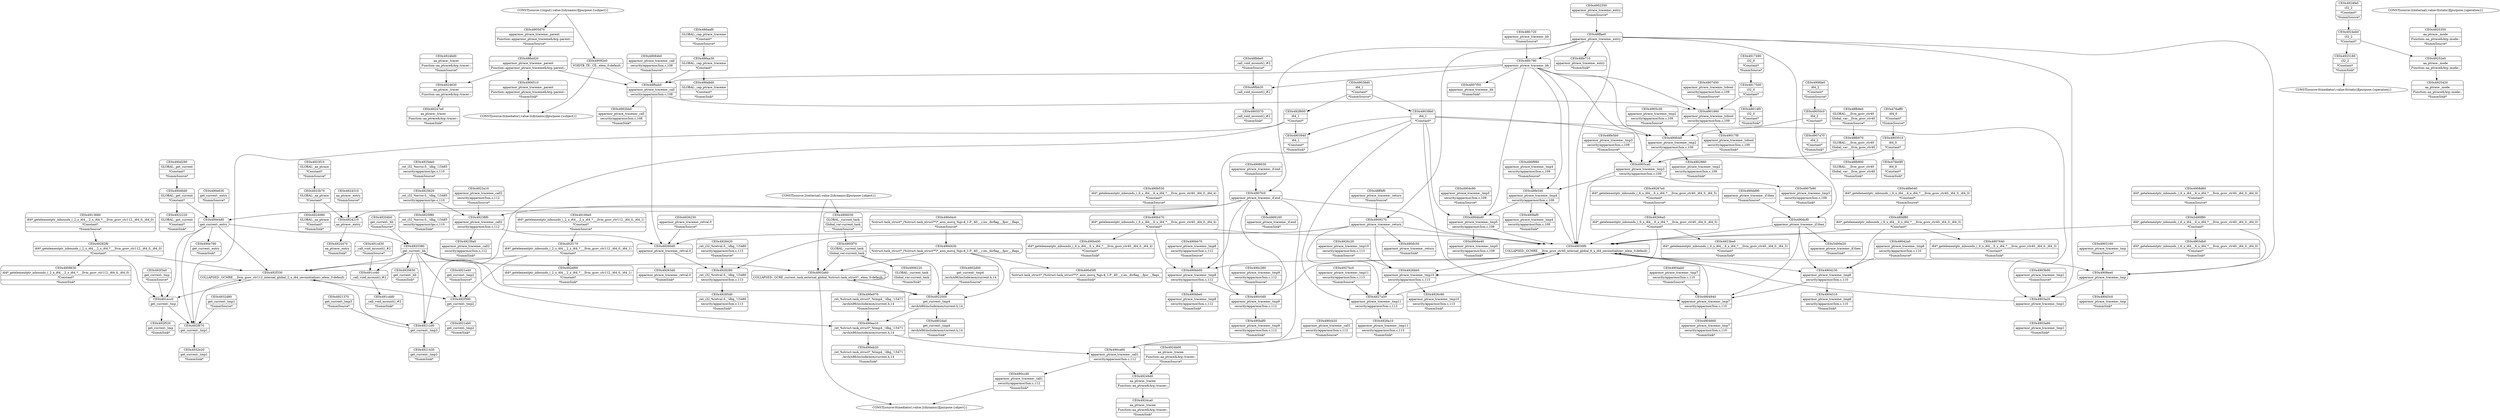 digraph {
	CE0x4907a70 [shape=record,shape=Mrecord,label="{CE0x4907a70|i64_2|*Constant*|*SummSink*}"]
	CE0x4909160 [shape=record,shape=Mrecord,label="{CE0x4909160|apparmor_ptrace_traceme:_if.end|*SummSink*}"]
	CE0x490ca60 [shape=record,shape=Mrecord,label="{CE0x490ca60|apparmor_ptrace_traceme:_call1|security/apparmor/lsm.c,112}"]
	CE0x4917500 [shape=record,shape=Mrecord,label="{CE0x4917500|i32_0|*Constant*}"]
	CE0x4923be0 [shape=record,shape=Mrecord,label="{CE0x4923be0|i64*_getelementptr_inbounds_(_6_x_i64_,_6_x_i64_*___llvm_gcov_ctr40,_i64_0,_i64_5)|*Constant*|*SummSink*}"]
	CE0x490fcb0 [shape=record,shape=Mrecord,label="{CE0x490fcb0|apparmor_ptrace_traceme:_tmp2|security/apparmor/lsm.c,109}"]
	CE0x4925350 [shape=record,shape=Mrecord,label="{CE0x4925350|aa_ptrace:_mode|Function::aa_ptrace&Arg::mode::|*SummSource*}"]
	CE0x4913680 [shape=record,shape=Mrecord,label="{CE0x4913680|i64*_getelementptr_inbounds_(_2_x_i64_,_2_x_i64_*___llvm_gcov_ctr112,_i64_0,_i64_0)|*Constant*|*SummSource*}"]
	CE0x48fe5b0 [shape=record,shape=Mrecord,label="{CE0x48fe5b0|apparmor_ptrace_traceme:_tmp3|security/apparmor/lsm.c,109|*SummSource*}"]
	CE0x4932e20 [shape=record,shape=Mrecord,label="{CE0x4932e20|get_current:_tmp1|*SummSink*}"]
	CE0x4903a20 [shape=record,shape=Mrecord,label="{CE0x4903a20|apparmor_ptrace_traceme:_tmp1}"]
	CE0x4921e40 [shape=record,shape=Mrecord,label="{CE0x4921e40|get_current:_tmp2|*SummSource*}"]
	CE0x486ed20 [shape=record,shape=Mrecord,label="{CE0x486ed20|apparmor_ptrace_traceme:_parent|Function::apparmor_ptrace_traceme&Arg::parent::}"]
	CE0x4928420 [shape=record,shape=Mrecord,label="{CE0x4928420|_ret_i32_%retval.0,_!dbg_!15480|security/apparmor/lsm.c,113|*SummSource*}"]
	CE0x4924470 [shape=record,shape=Mrecord,label="{CE0x4924470|aa_ptrace:_entry|*SummSink*}"]
	CE0x4922000 [shape=record,shape=Mrecord,label="{CE0x4922000|get_current:_tmp4|./arch/x86/include/asm/current.h,14}"]
	CE0x490d430 [shape=record,shape=Mrecord,label="{CE0x490d430|%struct.task_struct*_(%struct.task_struct**)*_asm_movq_%gs:$_1:P_,$0_,_r,im,_dirflag_,_fpsr_,_flags_}"]
	CE0x490b400 [shape=record,shape=Mrecord,label="{CE0x490b400|i64*_getelementptr_inbounds_(_6_x_i64_,_6_x_i64_*___llvm_gcov_ctr40,_i64_0,_i64_4)|*Constant*|*SummSink*}"]
	CE0x4908630 [shape=record,shape=Mrecord,label="{CE0x4908630|i64*_getelementptr_inbounds_(_2_x_i64_,_2_x_i64_*___llvm_gcov_ctr112,_i64_0,_i64_0)|*Constant*|*SummSink*}"]
	CE0x4904310 [shape=record,shape=Mrecord,label="{CE0x4904310|apparmor_ptrace_traceme:_tmp6|security/apparmor/lsm.c,110|*SummSink*}"]
	CE0x4907d50 [shape=record,shape=Mrecord,label="{CE0x4907d50|apparmor_ptrace_traceme:_tobool|security/apparmor/lsm.c,109|*SummSource*}"]
	CE0x4924fe0 [shape=record,shape=Mrecord,label="{CE0x4924fe0|i32_2|*Constant*|*SummSource*}"]
	CE0x4905570 [shape=record,shape=Mrecord,label="{CE0x4905570|_call_void_mcount()_#2|*SummSink*}"]
	CE0x4905ca0 [shape=record,shape=Mrecord,label="{CE0x4905ca0|apparmor_ptrace_traceme:_tmp3|security/apparmor/lsm.c,109}"]
	CE0x4904ab0 [shape=record,shape=Mrecord,label="{CE0x4904ab0|apparmor_ptrace_traceme:_tmp7|security/apparmor/lsm.c,110|*SummSource*}"]
	CE0x5490f80 [shape=record,shape=Mrecord,label="{CE0x5490f80|i64*_getelementptr_inbounds_(_6_x_i64_,_6_x_i64_*___llvm_gcov_ctr40,_i64_0,_i64_0)|*Constant*}"]
	CE0x4903db0 [shape=record,shape=Mrecord,label="{CE0x4903db0|i64*_getelementptr_inbounds_(_6_x_i64_,_6_x_i64_*___llvm_gcov_ctr40,_i64_0,_i64_0)|*Constant*|*SummSink*}"]
	CE0x4925620 [shape=record,shape=Mrecord,label="{CE0x4925620|_ret_i32_%error.0,_!dbg_!15485|security/apparmor/ipc.c,110}"]
	CE0x4927bc0 [shape=record,shape=Mrecord,label="{CE0x4927bc0|apparmor_ptrace_traceme:_tmp11|security/apparmor/lsm.c,113|*SummSource*}"]
	CE0x486abd0 [shape=record,shape=Mrecord,label="{CE0x486abd0|GLOBAL:_cap_ptrace_traceme|*Constant*|*SummSink*}"]
	CE0x49017f0 [shape=record,shape=Mrecord,label="{CE0x49017f0|apparmor_ptrace_traceme:_tobool|security/apparmor/lsm.c,109|*SummSink*}"]
	CE0x490e790 [shape=record,shape=Mrecord,label="{CE0x490e790|get_current:_entry|*SummSink*}"]
	CE0x49212d0 [shape=record,shape=Mrecord,label="{CE0x49212d0|get_current:_tmp3}"]
	CE0x4924310 [shape=record,shape=Mrecord,label="{CE0x4924310|aa_ptrace:_entry|*SummSource*}"]
	CE0x4902da0 [shape=record,shape=Mrecord,label="{CE0x4902da0|get_current:_tmp4|./arch/x86/include/asm/current.h,14|*SummSink*}"]
	CE0x49042a0 [shape=record,shape=Mrecord,label="{CE0x49042a0|apparmor_ptrace_traceme:_tmp6|security/apparmor/lsm.c,110|*SummSource*}"]
	CE0x48fc790 [shape=record,shape=Mrecord,label="{CE0x48fc790|apparmor_ptrace_traceme:_bb}"]
	CE0x490b470 [shape=record,shape=Mrecord,label="{CE0x490b470|i64*_getelementptr_inbounds_(_6_x_i64_,_6_x_i64_*___llvm_gcov_ctr40,_i64_0,_i64_4)|*Constant*}"]
	CE0x4920630 [shape=record,shape=Mrecord,label="{CE0x4920630|get_current:_bb|*SummSink*}"]
	CE0x4923f10 [shape=record,shape=Mrecord,label="{CE0x4923f10|GLOBAL:_aa_ptrace|*Constant*|*SummSource*}"]
	CE0x49204b0 [shape=record,shape=Mrecord,label="{CE0x49204b0|get_current:_bb|*SummSource*}"]
	CE0x49084b0 [shape=record,shape=Mrecord,label="{CE0x49084b0|apparmor_ptrace_traceme:_call|security/apparmor/lsm.c,108|*SummSource*}"]
	CE0x490d3c0 [shape=record,shape=Mrecord,label="{CE0x490d3c0|apparmor_ptrace_traceme:_tmp|*SummSink*}"]
	CE0x4922220 [shape=record,shape=Mrecord,label="{CE0x4922220|GLOBAL:_get_current|*Constant*|*SummSink*}"]
	CE0x4924ca0 [shape=record,shape=Mrecord,label="{CE0x4924ca0|aa_ptrace:_tracee|Function::aa_ptrace&Arg::tracee::|*SummSink*}"]
	CE0x492f330 [shape=record,shape=Mrecord,label="{CE0x492f330|COLLAPSED:_GCMRE___llvm_gcov_ctr112_internal_global_2_x_i64_zeroinitializer:_elem_0:default:}"]
	CE0x48fe540 [shape=record,shape=Mrecord,label="{CE0x48fe540|apparmor_ptrace_traceme:_tmp4|security/apparmor/lsm.c,109}"]
	CE0x48fb970 [shape=record,shape=Mrecord,label="{CE0x48fb970|GLOBAL:___llvm_gcov_ctr40|Global_var:__llvm_gcov_ctr40}"]
	CE0x49266a0 [shape=record,shape=Mrecord,label="{CE0x49266a0|i64*_getelementptr_inbounds_(_6_x_i64_,_6_x_i64_*___llvm_gcov_ctr40,_i64_0,_i64_5)|*Constant*}"]
	CE0x4902e60 [shape=record,shape=Mrecord,label="{CE0x4902e60|COLLAPSED:_GCRE_current_task_external_global_%struct.task_struct*:_elem_0:default:}"]
	CE0x4908ee0 [shape=record,shape=Mrecord,label="{CE0x4908ee0|apparmor_ptrace_traceme:_tmp}"]
	CE0x491cd30 [shape=record,shape=Mrecord,label="{CE0x491cd30|_call_void_mcount()_#2|*SummSource*}"]
	CE0x4927a50 [shape=record,shape=Mrecord,label="{CE0x4927a50|apparmor_ptrace_traceme:_tmp11|security/apparmor/lsm.c,113}"]
	CE0x492ef00 [shape=record,shape=Mrecord,label="{CE0x492ef00|i64*_getelementptr_inbounds_(_2_x_i64_,_2_x_i64_*___llvm_gcov_ctr112,_i64_0,_i64_1)|*Constant*|*SummSink*}"]
	CE0x486aaf0 [shape=record,shape=Mrecord,label="{CE0x486aaf0|GLOBAL:_cap_ptrace_traceme|*Constant*|*SummSource*}"]
	CE0x4917490 [shape=record,shape=Mrecord,label="{CE0x4917490|i32_0|*Constant*|*SummSource*}"]
	CE0x4921370 [shape=record,shape=Mrecord,label="{CE0x4921370|get_current:_tmp3|*SummSource*}"]
	CE0x49030f0 [shape=record,shape=Mrecord,label="{CE0x49030f0|COLLAPSED:_GCMRE___llvm_gcov_ctr40_internal_global_6_x_i64_zeroinitializer:_elem_0:default:}"]
	CE0x490e970 [shape=record,shape=Mrecord,label="{CE0x490e970|_ret_%struct.task_struct*_%tmp4,_!dbg_!15471|./arch/x86/include/asm/current.h,14|*SummSource*}"]
	CE0x490dc50 [shape=record,shape=Mrecord,label="{CE0x490dc50|apparmor_ptrace_traceme:_return|*SummSink*}"]
	CE0x49014f0 [shape=record,shape=Mrecord,label="{CE0x49014f0|i32_0|*Constant*|*SummSink*}"]
	CE0x48fbb20 [shape=record,shape=Mrecord,label="{CE0x48fbb20|_call_void_mcount()_#2}"]
	CE0x490d0d0 [shape=record,shape=Mrecord,label="{CE0x490d0d0|GLOBAL:_get_current|*Constant*}"]
	"CONST[source:0(mediator),value:2(dynamic)][purpose:{subject}]"
	CE0x4904c90 [shape=record,shape=Mrecord,label="{CE0x4904c90|apparmor_ptrace_traceme:_tmp5|security/apparmor/lsm.c,109|*SummSource*}"]
	CE0x4925180 [shape=record,shape=Mrecord,label="{CE0x4925180|i32_2|*Constant*|*SummSink*}"]
	CE0x4906510 [shape=record,shape=Mrecord,label="{CE0x4906510|apparmor_ptrace_traceme:_parent|Function::apparmor_ptrace_traceme&Arg::parent::|*SummSink*}"]
	CE0x48ff4f0 [shape=record,shape=Mrecord,label="{CE0x48ff4f0|apparmor_ptrace_traceme:_return|*SummSource*}"]
	"CONST[source:0(mediator),value:0(static)][purpose:{operation}]"
	CE0x490c0d0 [shape=record,shape=Mrecord,label="{CE0x490c0d0|apparmor_ptrace_traceme:_tmp9|security/apparmor/lsm.c,112}"]
	CE0x490ccd0 [shape=record,shape=Mrecord,label="{CE0x490ccd0|apparmor_ptrace_traceme:_call1|security/apparmor/lsm.c,112|*SummSink*}"]
	CE0x49285d0 [shape=record,shape=Mrecord,label="{CE0x49285d0|_ret_i32_%retval.0,_!dbg_!15480|security/apparmor/lsm.c,113|*SummSink*}"]
	CE0x4926c90 [shape=record,shape=Mrecord,label="{CE0x4926c90|apparmor_ptrace_traceme:_tmp10|security/apparmor/lsm.c,113|*SummSink*}"]
	CE0x490eb20 [shape=record,shape=Mrecord,label="{CE0x490eb20|_ret_%struct.task_struct*_%tmp4,_!dbg_!15471|./arch/x86/include/asm/current.h,14|*SummSink*}"]
	CE0x48ffae0 [shape=record,shape=Mrecord,label="{CE0x48ffae0|apparmor_ptrace_traceme:_entry}"]
	CE0x490fde0 [shape=record,shape=Mrecord,label="{CE0x490fde0|i64_2|*Constant*|*SummSource*}"]
	CE0x49038d0 [shape=record,shape=Mrecord,label="{CE0x49038d0|i64_1|*Constant*|*SummSource*}"]
	CE0x48fbbe0 [shape=record,shape=Mrecord,label="{CE0x48fbbe0|_call_void_mcount()_#2|*SummSource*}"]
	CE0x49267e0 [shape=record,shape=Mrecord,label="{CE0x49267e0|i64*_getelementptr_inbounds_(_6_x_i64_,_6_x_i64_*___llvm_gcov_ctr40,_i64_0,_i64_5)|*Constant*|*SummSource*}"]
	CE0x491ecc0 [shape=record,shape=Mrecord,label="{CE0x491ecc0|get_current:_tmp}"]
	CE0x490bb70 [shape=record,shape=Mrecord,label="{CE0x490bb70|apparmor_ptrace_traceme:_tmp8|security/apparmor/lsm.c,112|*SummSource*}"]
	CE0x4924eb0 [shape=record,shape=Mrecord,label="{CE0x4924eb0|i32_2|*Constant*}"]
	CE0x4904bd0 [shape=record,shape=Mrecord,label="{CE0x4904bd0|apparmor_ptrace_traceme:_tmp5|security/apparmor/lsm.c,109}"]
	CE0x4920380 [shape=record,shape=Mrecord,label="{CE0x4920380|get_current:_bb}"]
	CE0x4903a90 [shape=record,shape=Mrecord,label="{CE0x4903a90|apparmor_ptrace_traceme:_tmp1|*SummSink*}"]
	"CONST[source:2(external),value:2(dynamic)][purpose:{object}]"
	CE0x4903160 [shape=record,shape=Mrecord,label="{CE0x4903160|apparmor_ptrace_traceme:_tmp|*SummSource*}"]
	CE0x486aa30 [shape=record,shape=Mrecord,label="{CE0x486aa30|GLOBAL:_cap_ptrace_traceme|*Constant*}"]
	CE0x4904230 [shape=record,shape=Mrecord,label="{CE0x4904230|apparmor_ptrace_traceme:_tmp6|security/apparmor/lsm.c,110}"]
	CE0x48fbab0 [shape=record,shape=Mrecord,label="{CE0x48fbab0|apparmor_ptrace_traceme:_call|security/apparmor/lsm.c,108}"]
	CE0x492f3a0 [shape=record,shape=Mrecord,label="{CE0x492f3a0|get_current:_tmp|*SummSource*}"]
	CE0x4903510 [shape=record,shape=Mrecord,label="{CE0x4903510|i64_0|*Constant*}"]
	CE0x490bb00 [shape=record,shape=Mrecord,label="{CE0x490bb00|apparmor_ptrace_traceme:_tmp8|security/apparmor/lsm.c,112}"]
	CE0x4903b00 [shape=record,shape=Mrecord,label="{CE0x4903b00|apparmor_ptrace_traceme:_tmp1|*SummSource*}"]
	CE0x490faf0 [shape=record,shape=Mrecord,label="{CE0x490faf0|apparmor_ptrace_traceme:_tmp4|security/apparmor/lsm.c,109|*SummSink*}"]
	CE0x49260d0 [shape=record,shape=Mrecord,label="{CE0x49260d0|apparmor_ptrace_traceme:_retval.0}"]
	CE0x48fb900 [shape=record,shape=Mrecord,label="{CE0x48fb900|GLOBAL:___llvm_gcov_ctr40|Global_var:__llvm_gcov_ctr40|*SummSink*}"]
	CE0x4907b90 [shape=record,shape=Mrecord,label="{CE0x4907b90|apparmor_ptrace_traceme:_tmp3|security/apparmor/lsm.c,109|*SummSink*}"]
	CE0x490bbe0 [shape=record,shape=Mrecord,label="{CE0x490bbe0|apparmor_ptrace_traceme:_tmp8|security/apparmor/lsm.c,112|*SummSink*}"]
	CE0x490f980 [shape=record,shape=Mrecord,label="{CE0x490f980|apparmor_ptrace_traceme:_tmp4|security/apparmor/lsm.c,109|*SummSource*}"]
	CE0x490dcf0 [shape=record,shape=Mrecord,label="{CE0x490dcf0|apparmor_ptrace_traceme:_if.then}"]
	CE0x49039b0 [shape=record,shape=Mrecord,label="{CE0x49039b0|i64_1|*Constant*}"]
	CE0x4926bb0 [shape=record,shape=Mrecord,label="{CE0x4926bb0|apparmor_ptrace_traceme:_tmp10|security/apparmor/lsm.c,113}"]
	CE0x49252e0 [shape=record,shape=Mrecord,label="{CE0x49252e0|aa_ptrace:_mode|Function::aa_ptrace&Arg::mode::}"]
	CE0x490dd90 [shape=record,shape=Mrecord,label="{CE0x490dd90|apparmor_ptrace_traceme:_if.then|*SummSource*}"]
	CE0x48fdf80 [shape=record,shape=Mrecord,label="{CE0x48fdf80|i64*_getelementptr_inbounds_(_6_x_i64_,_6_x_i64_*___llvm_gcov_ctr40,_i64_0,_i64_3)|*Constant*}"]
	CE0x4905c30 [shape=record,shape=Mrecord,label="{CE0x4905c30|apparmor_ptrace_traceme:_tmp2|security/apparmor/lsm.c,109|*SummSource*}"]
	CE0x4925f80 [shape=record,shape=Mrecord,label="{CE0x4925f80|_ret_i32_%error.0,_!dbg_!15485|security/apparmor/ipc.c,110|*SummSink*}"]
	CE0x49282f0 [shape=record,shape=Mrecord,label="{CE0x49282f0|i64*_getelementptr_inbounds_(_2_x_i64_,_2_x_i64_*___llvm_gcov_ctr112,_i64_0,_i64_0)|*Constant*}"]
	CE0x49092e0 [shape=record,shape=Mrecord,label="{CE0x49092e0|VOIDTB_TE:_CE:_elem_0:default:}"]
	CE0x4904940 [shape=record,shape=Mrecord,label="{CE0x4904940|apparmor_ptrace_traceme:_tmp7|security/apparmor/lsm.c,110}"]
	CE0x4932d80 [shape=record,shape=Mrecord,label="{CE0x4932d80|get_current:_tmp1|*SummSource*}"]
	CE0x492f170 [shape=record,shape=Mrecord,label="{CE0x492f170|i64*_getelementptr_inbounds_(_2_x_i64_,_2_x_i64_*___llvm_gcov_ctr112,_i64_0,_i64_1)|*Constant*}"]
	"CONST[source:0(mediator),value:2(dynamic)][purpose:{object}]"
	CE0x48fe710 [shape=record,shape=Mrecord,label="{CE0x48fe710|apparmor_ptrace_traceme:_entry|*SummSink*}"]
	CE0x490cb20 [shape=record,shape=Mrecord,label="{CE0x490cb20|apparmor_ptrace_traceme:_call1|security/apparmor/lsm.c,112|*SummSource*}"]
	CE0x492f600 [shape=record,shape=Mrecord,label="{CE0x492f600|i64_1|*Constant*}"]
	CE0x491cdd0 [shape=record,shape=Mrecord,label="{CE0x491cdd0|_call_void_mcount()_#2|*SummSink*}"]
	CE0x490d5f0 [shape=record,shape=Mrecord,label="{CE0x490d5f0|%struct.task_struct*_(%struct.task_struct**)*_asm_movq_%gs:$_1:P_,$0_,_r,im,_dirflag_,_fpsr_,_flags_|*SummSink*}"]
	CE0x490e630 [shape=record,shape=Mrecord,label="{CE0x490e630|get_current:_entry|*SummSource*}"]
	CE0x49239a0 [shape=record,shape=Mrecord,label="{CE0x49239a0|apparmor_ptrace_traceme:_call2|security/apparmor/lsm.c,112|*SummSink*}"]
	CE0x490e4d0 [shape=record,shape=Mrecord,label="{CE0x490e4d0|get_current:_entry}"]
	CE0x4902860 [shape=record,shape=Mrecord,label="{CE0x4902860|apparmor_ptrace_traceme:_tmp2|security/apparmor/lsm.c,109|*SummSink*}"]
	CE0x4902d00 [shape=record,shape=Mrecord,label="{CE0x4902d00|get_current:_tmp4|./arch/x86/include/asm/current.h,14|*SummSource*}"]
	CE0x492f520 [shape=record,shape=Mrecord,label="{CE0x492f520|get_current:_tmp|*SummSink*}"]
	CE0x4923b70 [shape=record,shape=Mrecord,label="{CE0x4923b70|GLOBAL:_aa_ptrace|*Constant*}"]
	CE0x48fc720 [shape=record,shape=Mrecord,label="{CE0x48fc720|apparmor_ptrace_traceme:_bb|*SummSource*}"]
	CE0x4923a10 [shape=record,shape=Mrecord,label="{CE0x4923a10|apparmor_ptrace_traceme:_call2|security/apparmor/lsm.c,112|*SummSource*}"]
	CE0x4924b00 [shape=record,shape=Mrecord,label="{CE0x4924b00|aa_ptrace:_tracee|Function::aa_ptrace&Arg::tracee::|*SummSource*}"]
	CE0x4926c20 [shape=record,shape=Mrecord,label="{CE0x4926c20|apparmor_ptrace_traceme:_tmp10|security/apparmor/lsm.c,113|*SummSource*}"]
	CE0x49166e0 [shape=record,shape=Mrecord,label="{CE0x49166e0|i64*_getelementptr_inbounds_(_2_x_i64_,_2_x_i64_*___llvm_gcov_ctr112,_i64_0,_i64_1)|*Constant*|*SummSource*}"]
	CE0x4926e10 [shape=record,shape=Mrecord,label="{CE0x4926e10|apparmor_ptrace_traceme:_tmp11|security/apparmor/lsm.c,113|*SummSink*}"]
	CE0x4902350 [shape=record,shape=Mrecord,label="{CE0x4902350|apparmor_ptrace_traceme:_entry|*SummSource*}"]
	CE0x4921eb0 [shape=record,shape=Mrecord,label="{CE0x4921eb0|get_current:_tmp2|*SummSink*}"]
	CE0x4907f50 [shape=record,shape=Mrecord,label="{CE0x4907f50|apparmor_ptrace_traceme:_bb|*SummSink*}"]
	CE0x4909270 [shape=record,shape=Mrecord,label="{CE0x4909270|apparmor_ptrace_traceme:_return}"]
	CE0x4904e40 [shape=record,shape=Mrecord,label="{CE0x4904e40|apparmor_ptrace_traceme:_tmp5|security/apparmor/lsm.c,109|*SummSink*}"]
	CE0x490d290 [shape=record,shape=Mrecord,label="{CE0x490d290|GLOBAL:_get_current|*Constant*|*SummSource*}"]
	CE0x4924080 [shape=record,shape=Mrecord,label="{CE0x4924080|GLOBAL:_aa_ptrace|*Constant*|*SummSink*}"]
	CE0x4924630 [shape=record,shape=Mrecord,label="{CE0x4924630|aa_ptrace:_tracer|Function::aa_ptrace&Arg::tracer::}"]
	"CONST[source:1(input),value:2(dynamic)][purpose:{subject}]"
	CE0x49249d0 [shape=record,shape=Mrecord,label="{CE0x49249d0|aa_ptrace:_tracee|Function::aa_ptrace&Arg::tracee::}"]
	CE0x490d4c0 [shape=record,shape=Mrecord,label="{CE0x490d4c0|%struct.task_struct*_(%struct.task_struct**)*_asm_movq_%gs:$_1:P_,$0_,_r,im,_dirflag_,_fpsr_,_flags_|*SummSource*}"]
	CE0x4925de0 [shape=record,shape=Mrecord,label="{CE0x4925de0|_ret_i32_%error.0,_!dbg_!15485|security/apparmor/ipc.c,110|*SummSource*}"]
	CE0x48fb9e0 [shape=record,shape=Mrecord,label="{CE0x48fb9e0|GLOBAL:___llvm_gcov_ctr40|Global_var:__llvm_gcov_ctr40|*SummSource*}"]
	CE0x4906220 [shape=record,shape=Mrecord,label="{CE0x4906220|GLOBAL:_current_task|Global_var:current_task|*SummSink*}"]
	CE0x4921430 [shape=record,shape=Mrecord,label="{CE0x4921430|get_current:_tmp3|*SummSink*}"]
	CE0x4901860 [shape=record,shape=Mrecord,label="{CE0x4901860|apparmor_ptrace_traceme:_tobool|security/apparmor/lsm.c,109}"]
	CE0x4924210 [shape=record,shape=Mrecord,label="{CE0x4924210|aa_ptrace:_entry}"]
	CE0x4908030 [shape=record,shape=Mrecord,label="{CE0x4908030|apparmor_ptrace_traceme:_if.end|*SummSource*}"]
	CE0x4907640 [shape=record,shape=Mrecord,label="{CE0x4907640|i64*_getelementptr_inbounds_(_6_x_i64_,_6_x_i64_*___llvm_gcov_ctr40,_i64_0,_i64_3)|*Constant*|*SummSink*}"]
	CE0x49263d0 [shape=record,shape=Mrecord,label="{CE0x49263d0|apparmor_ptrace_traceme:_retval.0|*SummSink*}"]
	CE0x492f670 [shape=record,shape=Mrecord,label="{CE0x492f670|get_current:_tmp1}"]
	CE0x4925420 [shape=record,shape=Mrecord,label="{CE0x4925420|aa_ptrace:_mode|Function::aa_ptrace&Arg::mode::|*SummSink*}"]
	CE0x4903940 [shape=record,shape=Mrecord,label="{CE0x4903940|i64_1|*Constant*|*SummSink*}"]
	CE0x490c280 [shape=record,shape=Mrecord,label="{CE0x490c280|apparmor_ptrace_traceme:_tmp9|security/apparmor/lsm.c,112|*SummSource*}"]
	CE0x492f590 [shape=record,shape=Mrecord,label="{CE0x492f590|get_current:_tmp2}"]
	CE0x4908d60 [shape=record,shape=Mrecord,label="{CE0x4908d60|i64*_getelementptr_inbounds_(_6_x_i64_,_6_x_i64_*___llvm_gcov_ctr40,_i64_0,_i64_0)|*Constant*|*SummSource*}"]
	CE0x49246d0 [shape=record,shape=Mrecord,label="{CE0x49246d0|aa_ptrace:_tracer|Function::aa_ptrace&Arg::tracer::|*SummSource*}"]
	CE0x49247e0 [shape=record,shape=Mrecord,label="{CE0x49247e0|aa_ptrace:_tracer|Function::aa_ptrace&Arg::tracer::|*SummSink*}"]
	CE0x4907fc0 [shape=record,shape=Mrecord,label="{CE0x4907fc0|apparmor_ptrace_traceme:_if.end}"]
	CE0x490ea10 [shape=record,shape=Mrecord,label="{CE0x490ea10|_ret_%struct.task_struct*_%tmp4,_!dbg_!15471|./arch/x86/include/asm/current.h,14}"]
	CE0x476b0f0 [shape=record,shape=Mrecord,label="{CE0x476b0f0|i64_0|*Constant*|*SummSink*}"]
	"CONST[source:2(external),value:0(static)][purpose:{operation}]"
	CE0x4906030 [shape=record,shape=Mrecord,label="{CE0x4906030|GLOBAL:_current_task|Global_var:current_task|*SummSource*}"]
	CE0x4905d70 [shape=record,shape=Mrecord,label="{CE0x4905d70|apparmor_ptrace_traceme:_parent|Function::apparmor_ptrace_traceme&Arg::parent::|*SummSource*}"]
	CE0x4902bb0 [shape=record,shape=Mrecord,label="{CE0x4902bb0|apparmor_ptrace_traceme:_call|security/apparmor/lsm.c,108|*SummSink*}"]
	CE0x4904660 [shape=record,shape=Mrecord,label="{CE0x4904660|apparmor_ptrace_traceme:_tmp7|security/apparmor/lsm.c,110|*SummSink*}"]
	CE0x490bdf0 [shape=record,shape=Mrecord,label="{CE0x490bdf0|apparmor_ptrace_traceme:_tmp9|security/apparmor/lsm.c,112|*SummSink*}"]
	CE0x5490e20 [shape=record,shape=Mrecord,label="{CE0x5490e20|apparmor_ptrace_traceme:_if.then|*SummSink*}"]
	CE0x49050c0 [shape=record,shape=Mrecord,label="{CE0x49050c0|i64_2|*Constant*}"]
	CE0x4905f70 [shape=record,shape=Mrecord,label="{CE0x4905f70|GLOBAL:_current_task|Global_var:current_task}"]
	CE0x490b530 [shape=record,shape=Mrecord,label="{CE0x490b530|i64*_getelementptr_inbounds_(_6_x_i64_,_6_x_i64_*___llvm_gcov_ctr40,_i64_0,_i64_4)|*Constant*|*SummSource*}"]
	CE0x4926230 [shape=record,shape=Mrecord,label="{CE0x4926230|apparmor_ptrace_traceme:_retval.0|*SummSource*}"]
	CE0x491cc60 [shape=record,shape=Mrecord,label="{CE0x491cc60|_call_void_mcount()_#2}"]
	CE0x476aff0 [shape=record,shape=Mrecord,label="{CE0x476aff0|i64_0|*Constant*|*SummSource*}"]
	CE0x48fe040 [shape=record,shape=Mrecord,label="{CE0x48fe040|i64*_getelementptr_inbounds_(_6_x_i64_,_6_x_i64_*___llvm_gcov_ctr40,_i64_0,_i64_3)|*Constant*|*SummSource*}"]
	CE0x4928280 [shape=record,shape=Mrecord,label="{CE0x4928280|_ret_i32_%retval.0,_!dbg_!15480|security/apparmor/lsm.c,113}"]
	CE0x49238f0 [shape=record,shape=Mrecord,label="{CE0x49238f0|apparmor_ptrace_traceme:_call2|security/apparmor/lsm.c,112}"]
	CE0x48fe540 -> CE0x490faf0
	CE0x490b470 -> CE0x490b400
	CE0x49282f0 -> CE0x4908630
	CE0x4903510 -> CE0x4905ca0
	CE0x492f600 -> CE0x49212d0
	CE0x4909270 -> CE0x49030f0
	CE0x49249d0 -> CE0x4924ca0
	CE0x4923b70 -> CE0x4924080
	CE0x490b470 -> CE0x490bb00
	CE0x4904bd0 -> CE0x4904e40
	CE0x490fcb0 -> CE0x4902860
	CE0x490d4c0 -> CE0x490d430
	CE0x4904230 -> CE0x4904310
	CE0x49260d0 -> CE0x4928280
	CE0x490b530 -> CE0x490b470
	CE0x5490f80 -> CE0x4908ee0
	CE0x49092e0 -> CE0x48fbab0
	CE0x49030f0 -> CE0x490bb00
	CE0x4905f70 -> CE0x4922000
	CE0x4905f70 -> CE0x4902e60
	CE0x48fc790 -> CE0x4901860
	CE0x48fb970 -> CE0x4905ca0
	CE0x48fe540 -> CE0x4904bd0
	CE0x48fc790 -> CE0x48fbab0
	CE0x49030f0 -> CE0x4926bb0
	CE0x490ccd0 -> "CONST[source:0(mediator),value:2(dynamic)][purpose:{object}]"
	CE0x4917500 -> CE0x49014f0
	CE0x476aff0 -> CE0x4903510
	CE0x48fc790 -> CE0x4905ca0
	CE0x48ffae0 -> CE0x48fc790
	CE0x491cc60 -> CE0x491cdd0
	CE0x4909270 -> CE0x49260d0
	CE0x491cd30 -> CE0x491cc60
	CE0x4925180 -> "CONST[source:0(mediator),value:0(static)][purpose:{operation}]"
	CE0x4917500 -> CE0x4901860
	CE0x4923f10 -> CE0x4923b70
	CE0x490d430 -> CE0x4922000
	CE0x490dd90 -> CE0x490dcf0
	CE0x4904bd0 -> CE0x49030f0
	CE0x49039b0 -> CE0x490c0d0
	CE0x49039b0 -> CE0x4927a50
	CE0x49212d0 -> CE0x492f330
	CE0x486ed20 -> CE0x4906510
	CE0x4903a20 -> CE0x4903a90
	CE0x4926bb0 -> CE0x4927a50
	CE0x5490f80 -> CE0x49030f0
	CE0x490d0d0 -> CE0x4922220
	CE0x4907fc0 -> CE0x49030f0
	CE0x4907fc0 -> CE0x4909160
	CE0x490d0d0 -> CE0x490e4d0
	CE0x486aa30 -> CE0x48fbab0
	CE0x49038d0 -> CE0x492f600
	CE0x4903510 -> CE0x476b0f0
	CE0x492f170 -> CE0x492ef00
	CE0x49266a0 -> CE0x4926bb0
	CE0x492f330 -> CE0x492f590
	CE0x490e4d0 -> CE0x492f670
	CE0x490bb70 -> CE0x490bb00
	CE0x49039b0 -> CE0x4904940
	CE0x49038d0 -> CE0x49039b0
	CE0x4907fc0 -> CE0x490bb00
	CE0x4902d00 -> CE0x4922000
	CE0x490dcf0 -> CE0x5490e20
	CE0x48fbab0 -> CE0x4901860
	CE0x48fdf80 -> CE0x4907640
	CE0x492f600 -> CE0x492f670
	CE0x4920380 -> CE0x491cc60
	CE0x4905ca0 -> CE0x48fe540
	CE0x492f670 -> CE0x4932e20
	CE0x49039b0 -> CE0x4904bd0
	CE0x49266a0 -> CE0x49030f0
	CE0x4917490 -> CE0x4917500
	CE0x48ffae0 -> CE0x48fe710
	CE0x490e4d0 -> CE0x490e790
	CE0x490ca60 -> CE0x49249d0
	CE0x48fdf80 -> CE0x49030f0
	"CONST[source:2(external),value:2(dynamic)][purpose:{object}]" -> CE0x4906030
	CE0x490fde0 -> CE0x49050c0
	CE0x4903160 -> CE0x4908ee0
	CE0x4904230 -> CE0x4904940
	CE0x4905d70 -> CE0x486ed20
	CE0x48ffae0 -> CE0x490dcf0
	CE0x4906510 -> "CONST[source:0(mediator),value:2(dynamic)][purpose:{subject}]"
	CE0x490bb00 -> CE0x490c0d0
	CE0x4908030 -> CE0x4907fc0
	CE0x4904940 -> CE0x4904660
	CE0x4913680 -> CE0x49282f0
	CE0x49166e0 -> CE0x492f170
	CE0x4920380 -> CE0x492f590
	CE0x492f3a0 -> CE0x491ecc0
	CE0x4924fe0 -> CE0x4924eb0
	"CONST[source:1(input),value:2(dynamic)][purpose:{subject}]" -> CE0x49092e0
	CE0x49084b0 -> CE0x48fbab0
	CE0x4924630 -> CE0x49247e0
	CE0x486ed20 -> CE0x4924630
	CE0x48ffae0 -> CE0x4909270
	CE0x486aa30 -> CE0x486abd0
	CE0x4905ca0 -> CE0x4907b90
	CE0x49282f0 -> CE0x492f330
	CE0x4920380 -> CE0x49212d0
	CE0x4925620 -> CE0x49238f0
	CE0x49266a0 -> CE0x4923be0
	CE0x48ffae0 -> CE0x4908ee0
	CE0x490d290 -> CE0x490d0d0
	CE0x492f600 -> CE0x4903940
	CE0x48fc720 -> CE0x48fc790
	CE0x49030f0 -> CE0x4908ee0
	CE0x4927a50 -> CE0x49030f0
	CE0x4902e60 -> CE0x4902e60
	CE0x4902350 -> CE0x48ffae0
	CE0x490d430 -> CE0x490d5f0
	CE0x4907fc0 -> CE0x490c0d0
	CE0x49238f0 -> CE0x49260d0
	CE0x490ea10 -> CE0x490eb20
	CE0x4922000 -> CE0x490ea10
	CE0x490dcf0 -> CE0x4904230
	CE0x4907fc0 -> CE0x4924210
	CE0x49030f0 -> CE0x48fe540
	CE0x48fc790 -> CE0x490fcb0
	CE0x48ff4f0 -> CE0x4909270
	CE0x48fbbe0 -> CE0x48fbb20
	CE0x490f980 -> CE0x48fe540
	CE0x48fbab0 -> CE0x4902bb0
	CE0x4923b70 -> CE0x4924210
	CE0x48fc790 -> CE0x48fe540
	CE0x4908d60 -> CE0x5490f80
	CE0x48fc790 -> CE0x48fbb20
	CE0x4907d50 -> CE0x4901860
	CE0x4908ee0 -> CE0x490d3c0
	CE0x490e970 -> CE0x490ea10
	CE0x4924eb0 -> CE0x4925180
	CE0x490fcb0 -> CE0x4905ca0
	CE0x4920380 -> CE0x490ea10
	CE0x4920380 -> CE0x4920630
	CE0x490e4d0 -> CE0x492f330
	CE0x4905ca0 -> CE0x49030f0
	CE0x49246d0 -> CE0x4924630
	CE0x4924b00 -> CE0x49249d0
	CE0x49092e0 -> "CONST[source:0(mediator),value:2(dynamic)][purpose:{subject}]"
	CE0x4920380 -> CE0x492f330
	CE0x486aaf0 -> CE0x486aa30
	CE0x4924210 -> CE0x4924470
	CE0x49282f0 -> CE0x491ecc0
	CE0x4926bb0 -> CE0x4926c90
	CE0x4909270 -> CE0x490dc50
	CE0x490dcf0 -> CE0x49030f0
	CE0x4902e60 -> CE0x4922000
	CE0x4904940 -> CE0x49030f0
	CE0x49030f0 -> CE0x4904230
	CE0x48fbb20 -> CE0x4905570
	CE0x4927a50 -> CE0x4926e10
	CE0x48fc790 -> CE0x4907f50
	CE0x491ecc0 -> CE0x492f670
	CE0x49252e0 -> CE0x4925420
	CE0x4923a10 -> CE0x49238f0
	CE0x4926c20 -> CE0x4926bb0
	CE0x490e630 -> CE0x490e4d0
	CE0x49042a0 -> CE0x4904230
	CE0x4901860 -> CE0x490fcb0
	CE0x4905f70 -> CE0x4906220
	CE0x4907fc0 -> CE0x490ca60
	CE0x49039b0 -> CE0x4903940
	CE0x490c0d0 -> CE0x49030f0
	CE0x4921e40 -> CE0x492f590
	CE0x49212d0 -> CE0x4921430
	CE0x492f590 -> CE0x4921eb0
	CE0x49238f0 -> CE0x49239a0
	CE0x492f170 -> CE0x492f590
	CE0x490e4d0 -> CE0x4920380
	CE0x4920380 -> CE0x4922000
	CE0x490bb00 -> CE0x490bbe0
	CE0x4901860 -> CE0x49017f0
	CE0x4928280 -> CE0x49285d0
	CE0x4921370 -> CE0x49212d0
	CE0x48ffae0 -> CE0x49030f0
	CE0x4904ab0 -> CE0x4904940
	CE0x48fdf80 -> CE0x4904230
	CE0x4903a20 -> CE0x49030f0
	CE0x48fc790 -> CE0x4904bd0
	CE0x4903b00 -> CE0x4903a20
	CE0x4928420 -> CE0x4928280
	CE0x4920380 -> CE0x4902e60
	CE0x4926230 -> CE0x49260d0
	CE0x49204b0 -> CE0x4920380
	CE0x49039b0 -> CE0x490fcb0
	CE0x48ffae0 -> CE0x4903a20
	CE0x48fe040 -> CE0x48fdf80
	"CONST[source:2(external),value:2(dynamic)][purpose:{object}]" -> CE0x4902e60
	CE0x4902e60 -> "CONST[source:0(mediator),value:2(dynamic)][purpose:{object}]"
	CE0x49260d0 -> CE0x49263d0
	CE0x4922000 -> CE0x4902da0
	CE0x490d430 -> CE0x4902e60
	CE0x4907fc0 -> CE0x49238f0
	CE0x492f670 -> CE0x492f330
	CE0x490dcf0 -> CE0x4904940
	CE0x4932d80 -> CE0x492f670
	CE0x490ea10 -> CE0x490ca60
	CE0x48ffae0 -> CE0x4907fc0
	CE0x491ecc0 -> CE0x492f520
	CE0x4909270 -> CE0x4928280
	CE0x5490f80 -> CE0x4903db0
	CE0x492f330 -> CE0x491ecc0
	CE0x490cb20 -> CE0x490ca60
	CE0x4906030 -> CE0x4905f70
	CE0x490e4d0 -> CE0x491ecc0
	CE0x49267e0 -> CE0x49266a0
	CE0x4925350 -> CE0x49252e0
	CE0x49050c0 -> CE0x490fcb0
	CE0x48fb970 -> CE0x48fb900
	CE0x4925620 -> CE0x4925f80
	CE0x490b470 -> CE0x49030f0
	CE0x49039b0 -> CE0x4903a20
	"CONST[source:1(input),value:2(dynamic)][purpose:{subject}]" -> CE0x4905d70
	CE0x4908ee0 -> CE0x4903a20
	CE0x4907fc0 -> CE0x490e4d0
	CE0x4924310 -> CE0x4924210
	CE0x492f170 -> CE0x492f330
	CE0x492f590 -> CE0x49212d0
	CE0x48fe5b0 -> CE0x4905ca0
	"CONST[source:2(external),value:0(static)][purpose:{operation}]" -> CE0x4925350
	CE0x4904c90 -> CE0x4904bd0
	CE0x4924eb0 -> CE0x49252e0
	CE0x48fbab0 -> CE0x49260d0
	CE0x4927bc0 -> CE0x4927a50
	CE0x490c0d0 -> CE0x490bdf0
	CE0x4925de0 -> CE0x4925620
	CE0x490ca60 -> CE0x490ccd0
	CE0x486ed20 -> CE0x48fbab0
	CE0x48fb9e0 -> CE0x48fb970
	CE0x4909270 -> CE0x4926bb0
	CE0x4909270 -> CE0x4927a50
	CE0x4905c30 -> CE0x490fcb0
	CE0x490c280 -> CE0x490c0d0
	CE0x48fc790 -> CE0x49030f0
	CE0x49050c0 -> CE0x4907a70
}
